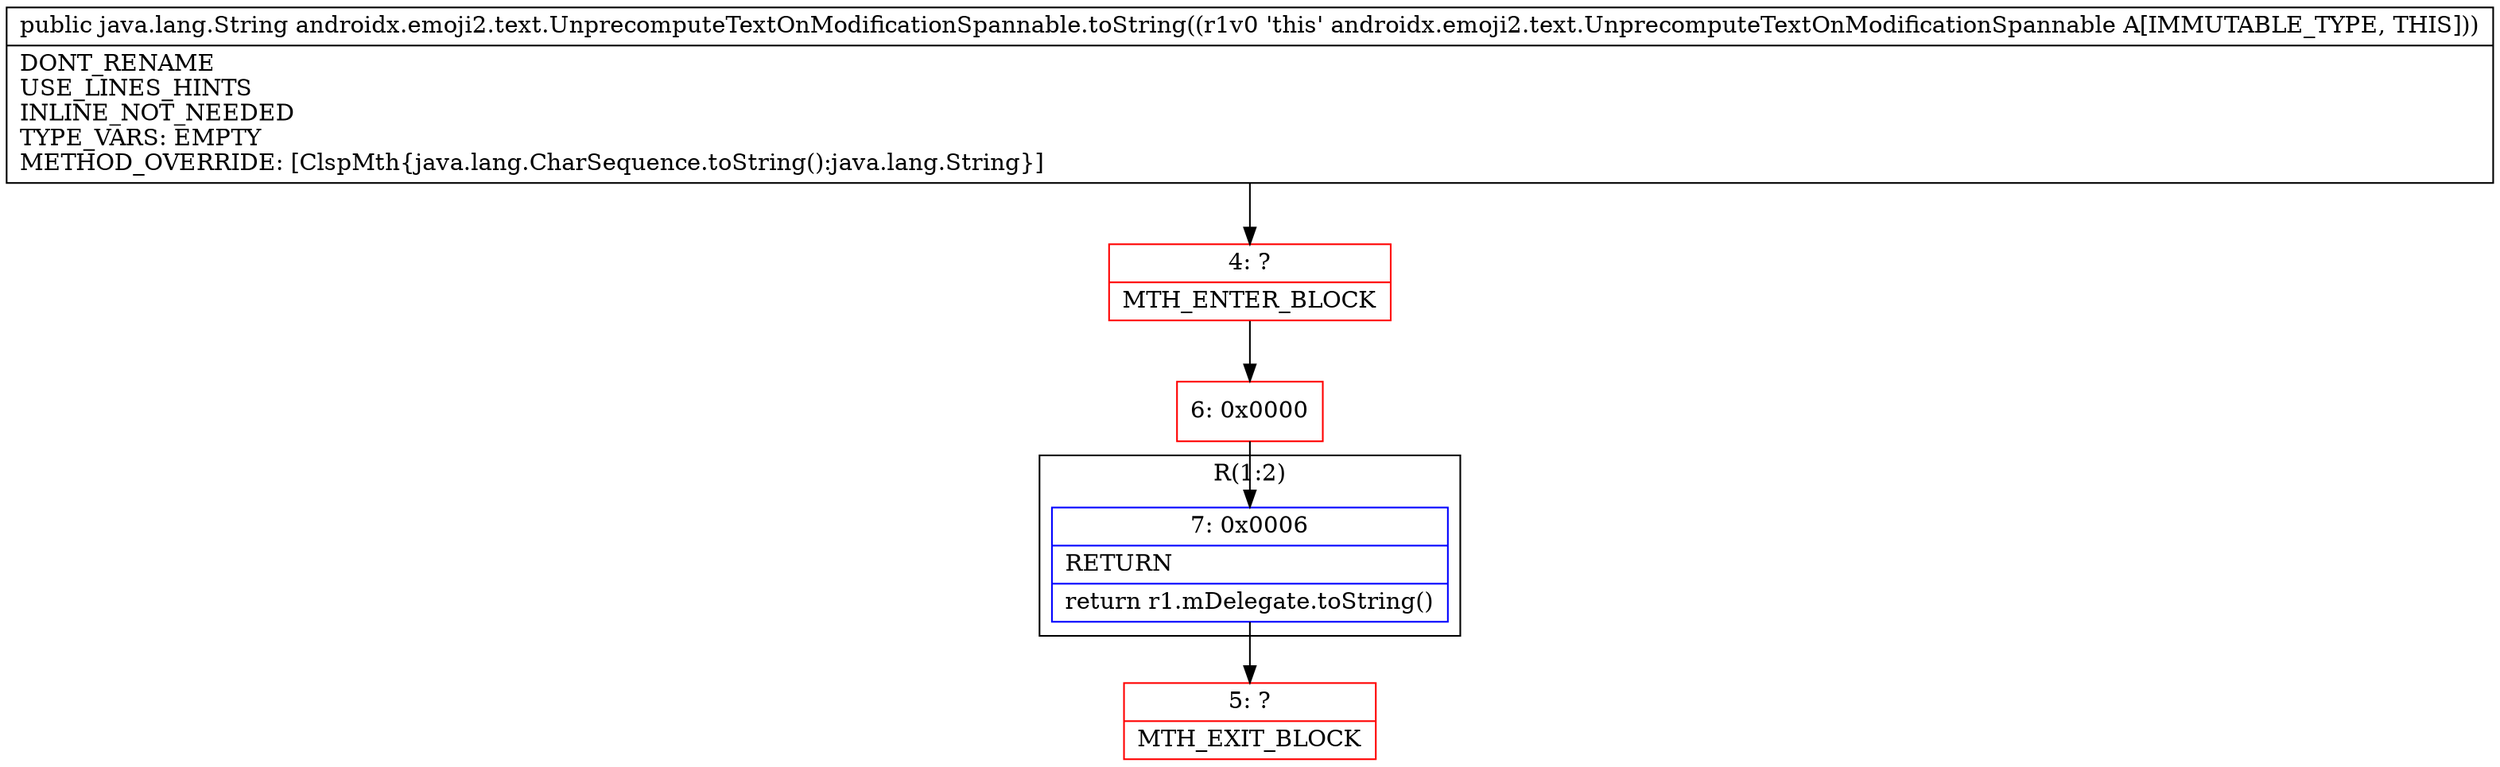 digraph "CFG forandroidx.emoji2.text.UnprecomputeTextOnModificationSpannable.toString()Ljava\/lang\/String;" {
subgraph cluster_Region_991350120 {
label = "R(1:2)";
node [shape=record,color=blue];
Node_7 [shape=record,label="{7\:\ 0x0006|RETURN\l|return r1.mDelegate.toString()\l}"];
}
Node_4 [shape=record,color=red,label="{4\:\ ?|MTH_ENTER_BLOCK\l}"];
Node_6 [shape=record,color=red,label="{6\:\ 0x0000}"];
Node_5 [shape=record,color=red,label="{5\:\ ?|MTH_EXIT_BLOCK\l}"];
MethodNode[shape=record,label="{public java.lang.String androidx.emoji2.text.UnprecomputeTextOnModificationSpannable.toString((r1v0 'this' androidx.emoji2.text.UnprecomputeTextOnModificationSpannable A[IMMUTABLE_TYPE, THIS]))  | DONT_RENAME\lUSE_LINES_HINTS\lINLINE_NOT_NEEDED\lTYPE_VARS: EMPTY\lMETHOD_OVERRIDE: [ClspMth\{java.lang.CharSequence.toString():java.lang.String\}]\l}"];
MethodNode -> Node_4;Node_7 -> Node_5;
Node_4 -> Node_6;
Node_6 -> Node_7;
}

